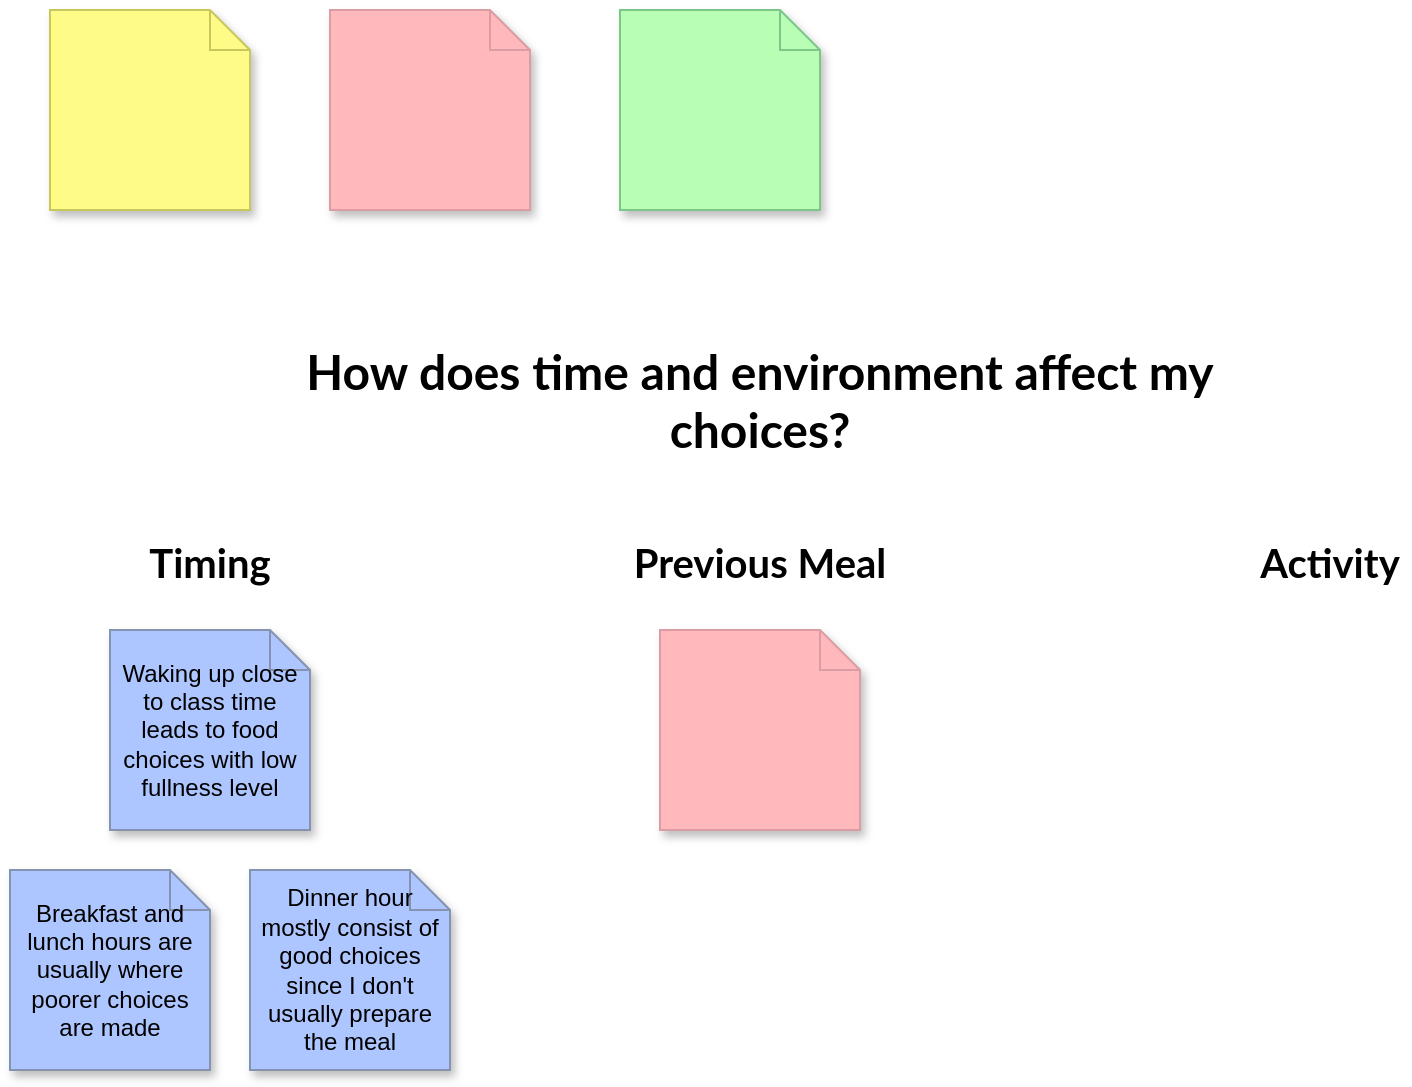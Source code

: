 <mxfile version="17.1.2" type="github">
  <diagram id="WWS_F8Nu0QQZ9BbjHKAs" name="Page-1">
    <mxGraphModel dx="1108" dy="1582" grid="1" gridSize="10" guides="1" tooltips="1" connect="1" arrows="1" fold="1" page="1" pageScale="1" pageWidth="850" pageHeight="1100" math="0" shadow="0">
      <root>
        <mxCell id="0" />
        <mxCell id="1" parent="0" />
        <mxCell id="qQAsEDVxZ6gm0i9vYEok-4" value="" style="shape=note;size=20;whiteSpace=wrap;html=1;fillColor=#FFFB87;strokeColor=#C7C75D;shadow=1;" parent="1" vertex="1">
          <mxGeometry x="40" y="-260" width="100" height="100" as="geometry" />
        </mxCell>
        <mxCell id="qQAsEDVxZ6gm0i9vYEok-6" value="" style="shape=note;size=20;whiteSpace=wrap;html=1;shadow=1;strokeColor=#D99DA3;fillColor=#FFB8BC;" parent="1" vertex="1">
          <mxGeometry x="180" y="-260" width="100" height="100" as="geometry" />
        </mxCell>
        <mxCell id="qQAsEDVxZ6gm0i9vYEok-8" value="" style="shape=note;size=20;whiteSpace=wrap;html=1;shadow=1;strokeColor=#7CC787;fillColor=#B8FFB5;" parent="1" vertex="1">
          <mxGeometry x="325" y="-260" width="100" height="100" as="geometry" />
        </mxCell>
        <mxCell id="V7QwzdHtaBazk7klx3A2-1" value="&lt;font face=&quot;Lato&quot;&gt;&lt;span style=&quot;font-size: 24px&quot;&gt;&lt;b&gt;How does time and environment affect my choices?&lt;/b&gt;&lt;/span&gt;&lt;/font&gt;" style="text;html=1;strokeColor=none;fillColor=none;align=center;verticalAlign=middle;whiteSpace=wrap;rounded=0;" vertex="1" parent="1">
          <mxGeometry x="120" y="-80" width="550" height="30" as="geometry" />
        </mxCell>
        <mxCell id="V7QwzdHtaBazk7klx3A2-2" value="&lt;b&gt;&lt;font style=&quot;font-size: 20px&quot;&gt;Timing&lt;/font&gt;&lt;/b&gt;" style="text;html=1;strokeColor=none;fillColor=none;align=center;verticalAlign=middle;whiteSpace=wrap;rounded=0;fontFamily=Lato;fontSource=https%3A%2F%2Ffonts.googleapis.com%2Fcss%3Ffamily%3DLato;fontSize=24;" vertex="1" parent="1">
          <mxGeometry x="80" width="80" height="30" as="geometry" />
        </mxCell>
        <mxCell id="V7QwzdHtaBazk7klx3A2-4" value="&lt;b&gt;&lt;font style=&quot;font-size: 20px&quot;&gt;Previous Meal&lt;/font&gt;&lt;/b&gt;" style="text;html=1;strokeColor=none;fillColor=none;align=center;verticalAlign=middle;whiteSpace=wrap;rounded=0;fontFamily=Lato;fontSource=https%3A%2F%2Ffonts.googleapis.com%2Fcss%3Ffamily%3DLato;fontSize=24;" vertex="1" parent="1">
          <mxGeometry x="320" width="150" height="30" as="geometry" />
        </mxCell>
        <mxCell id="V7QwzdHtaBazk7klx3A2-6" value="&lt;span style=&quot;font-size: 20px&quot;&gt;&lt;b&gt;Activity&lt;/b&gt;&lt;/span&gt;" style="text;html=1;strokeColor=none;fillColor=none;align=center;verticalAlign=middle;whiteSpace=wrap;rounded=0;fontFamily=Lato;fontSource=https%3A%2F%2Ffonts.googleapis.com%2Fcss%3Ffamily%3DLato;fontSize=24;" vertex="1" parent="1">
          <mxGeometry x="640" width="80" height="30" as="geometry" />
        </mxCell>
        <mxCell id="V7QwzdHtaBazk7klx3A2-7" value="Waking up close to class time leads to food choices with low fullness level" style="shape=note;size=20;whiteSpace=wrap;html=1;fillColor=#ADC6FF;strokeColor=#8593B0;shadow=1;" vertex="1" parent="1">
          <mxGeometry x="70" y="50" width="100" height="100" as="geometry" />
        </mxCell>
        <mxCell id="V7QwzdHtaBazk7klx3A2-10" value="" style="shape=note;size=20;whiteSpace=wrap;html=1;shadow=1;strokeColor=#D99DA3;fillColor=#FFB8BC;" vertex="1" parent="1">
          <mxGeometry x="345" y="50" width="100" height="100" as="geometry" />
        </mxCell>
        <mxCell id="V7QwzdHtaBazk7klx3A2-11" value="Breakfast and lunch hours are usually where poorer choices are made" style="shape=note;size=20;whiteSpace=wrap;html=1;fillColor=#ADC6FF;strokeColor=#8593B0;shadow=1;" vertex="1" parent="1">
          <mxGeometry x="20" y="170" width="100" height="100" as="geometry" />
        </mxCell>
        <mxCell id="V7QwzdHtaBazk7klx3A2-12" value="Dinner hour mostly consist of good choices since I don&#39;t usually prepare the meal" style="shape=note;size=20;whiteSpace=wrap;html=1;fillColor=#ADC6FF;strokeColor=#8593B0;shadow=1;" vertex="1" parent="1">
          <mxGeometry x="140" y="170" width="100" height="100" as="geometry" />
        </mxCell>
      </root>
    </mxGraphModel>
  </diagram>
</mxfile>
